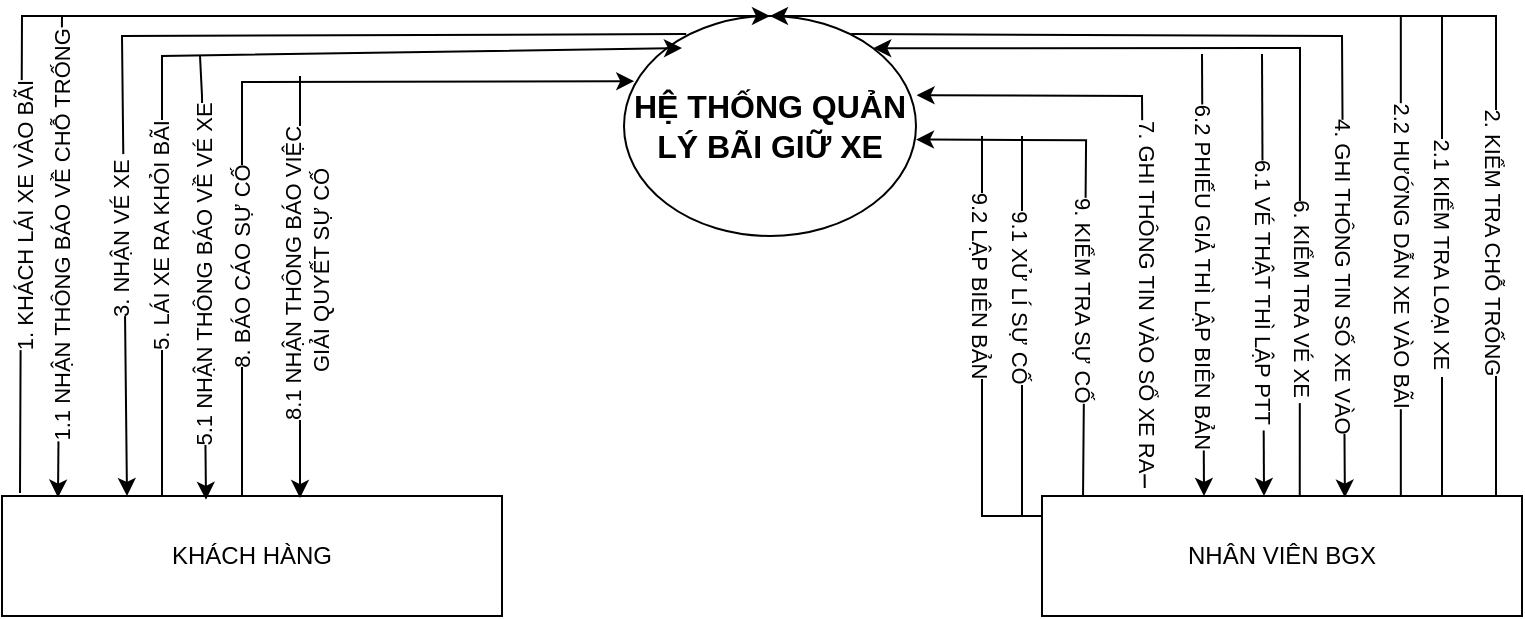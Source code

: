 <mxfile version="22.1.3" type="device">
  <diagram name="Trang-1" id="C-SVqC0SfUB_kjNo8J2u">
    <mxGraphModel dx="880" dy="468" grid="1" gridSize="10" guides="1" tooltips="1" connect="1" arrows="1" fold="1" page="1" pageScale="1" pageWidth="827" pageHeight="1169" math="0" shadow="0">
      <root>
        <mxCell id="0" />
        <mxCell id="1" parent="0" />
        <mxCell id="mazVF0UXTVQdxRNptLhf-1" value="HỆ THỐNG QUẢN LÝ BÃI GIỮ XE" style="ellipse;whiteSpace=wrap;html=1;fontSize=16;fontStyle=1" vertex="1" parent="1">
          <mxGeometry x="341" y="40" width="146" height="110" as="geometry" />
        </mxCell>
        <mxCell id="mazVF0UXTVQdxRNptLhf-2" value="KHÁCH HÀNG" style="rounded=0;whiteSpace=wrap;html=1;" vertex="1" parent="1">
          <mxGeometry x="30" y="280" width="250" height="60" as="geometry" />
        </mxCell>
        <mxCell id="mazVF0UXTVQdxRNptLhf-3" value="NHÂN VIÊN BGX" style="rounded=0;whiteSpace=wrap;html=1;" vertex="1" parent="1">
          <mxGeometry x="550" y="280" width="240" height="60" as="geometry" />
        </mxCell>
        <mxCell id="mazVF0UXTVQdxRNptLhf-5" value="" style="endArrow=classic;html=1;rounded=0;entryX=0.5;entryY=0;entryDx=0;entryDy=0;exitX=0.036;exitY=-0.026;exitDx=0;exitDy=0;exitPerimeter=0;" edge="1" parent="1" source="mazVF0UXTVQdxRNptLhf-2" target="mazVF0UXTVQdxRNptLhf-1">
          <mxGeometry width="50" height="50" relative="1" as="geometry">
            <mxPoint x="50" y="280" as="sourcePoint" />
            <mxPoint x="50" y="80" as="targetPoint" />
            <Array as="points">
              <mxPoint x="40" y="40" />
            </Array>
          </mxGeometry>
        </mxCell>
        <mxCell id="mazVF0UXTVQdxRNptLhf-6" value="1. KHÁCH LÁI XE VÀO BÃI" style="edgeLabel;html=1;align=center;verticalAlign=middle;resizable=0;points=[];rotation=-90;" vertex="1" connectable="0" parent="mazVF0UXTVQdxRNptLhf-5">
          <mxGeometry x="0.073" y="1" relative="1" as="geometry">
            <mxPoint x="-89" y="101" as="offset" />
          </mxGeometry>
        </mxCell>
        <mxCell id="mazVF0UXTVQdxRNptLhf-7" value="" style="endArrow=classic;html=1;rounded=0;entryX=0.5;entryY=0;entryDx=0;entryDy=0;" edge="1" parent="1" target="mazVF0UXTVQdxRNptLhf-1">
          <mxGeometry width="50" height="50" relative="1" as="geometry">
            <mxPoint x="777" y="280" as="sourcePoint" />
            <mxPoint x="777" y="40" as="targetPoint" />
            <Array as="points">
              <mxPoint x="777" y="40" />
            </Array>
          </mxGeometry>
        </mxCell>
        <mxCell id="mazVF0UXTVQdxRNptLhf-12" value="2. KIỂM TRA CHỖ TRỐNG" style="edgeLabel;html=1;align=center;verticalAlign=middle;resizable=0;points=[];rotation=90;" vertex="1" connectable="0" parent="mazVF0UXTVQdxRNptLhf-7">
          <mxGeometry x="-0.577" y="1" relative="1" as="geometry">
            <mxPoint as="offset" />
          </mxGeometry>
        </mxCell>
        <mxCell id="mazVF0UXTVQdxRNptLhf-15" value="" style="endArrow=none;html=1;rounded=0;" edge="1" parent="1">
          <mxGeometry width="50" height="50" relative="1" as="geometry">
            <mxPoint x="750" y="280" as="sourcePoint" />
            <mxPoint x="750" y="40" as="targetPoint" />
          </mxGeometry>
        </mxCell>
        <mxCell id="mazVF0UXTVQdxRNptLhf-16" value="2.1 KIỂM TRA LOẠI XE&amp;nbsp;" style="edgeLabel;html=1;align=center;verticalAlign=middle;resizable=0;points=[];rotation=90;" vertex="1" connectable="0" parent="mazVF0UXTVQdxRNptLhf-15">
          <mxGeometry x="0.376" relative="1" as="geometry">
            <mxPoint y="45" as="offset" />
          </mxGeometry>
        </mxCell>
        <mxCell id="mazVF0UXTVQdxRNptLhf-17" value="" style="endArrow=classic;html=1;rounded=0;exitX=0.213;exitY=0.082;exitDx=0;exitDy=0;exitPerimeter=0;entryX=0.25;entryY=0;entryDx=0;entryDy=0;" edge="1" parent="1" source="mazVF0UXTVQdxRNptLhf-1" target="mazVF0UXTVQdxRNptLhf-2">
          <mxGeometry width="50" height="50" relative="1" as="geometry">
            <mxPoint x="90" y="280" as="sourcePoint" />
            <mxPoint x="140" y="250" as="targetPoint" />
            <Array as="points">
              <mxPoint x="90" y="50" />
            </Array>
          </mxGeometry>
        </mxCell>
        <mxCell id="mazVF0UXTVQdxRNptLhf-19" value="3. NHẬN VÉ XE&amp;nbsp;" style="edgeLabel;html=1;align=center;verticalAlign=middle;resizable=0;points=[];rotation=-90;" vertex="1" connectable="0" parent="mazVF0UXTVQdxRNptLhf-17">
          <mxGeometry x="-0.502" y="-2" relative="1" as="geometry">
            <mxPoint x="-155" y="103" as="offset" />
          </mxGeometry>
        </mxCell>
        <mxCell id="mazVF0UXTVQdxRNptLhf-20" value="" style="endArrow=classic;html=1;rounded=0;entryX=0.112;entryY=0.013;entryDx=0;entryDy=0;entryPerimeter=0;" edge="1" parent="1" target="mazVF0UXTVQdxRNptLhf-2">
          <mxGeometry width="50" height="50" relative="1" as="geometry">
            <mxPoint x="60" y="40" as="sourcePoint" />
            <mxPoint x="60" y="270" as="targetPoint" />
          </mxGeometry>
        </mxCell>
        <mxCell id="mazVF0UXTVQdxRNptLhf-21" value="1.1 NHẬN THÔNG BÁO VỀ CHỖ TRỐNG" style="edgeLabel;html=1;align=center;verticalAlign=middle;resizable=0;points=[];rotation=-90;" vertex="1" connectable="0" parent="mazVF0UXTVQdxRNptLhf-20">
          <mxGeometry x="-0.18" y="1" relative="1" as="geometry">
            <mxPoint y="11" as="offset" />
          </mxGeometry>
        </mxCell>
        <mxCell id="mazVF0UXTVQdxRNptLhf-22" value="" style="endArrow=classic;html=1;rounded=0;exitX=0.777;exitY=0.082;exitDx=0;exitDy=0;exitPerimeter=0;entryX=0.631;entryY=0.013;entryDx=0;entryDy=0;entryPerimeter=0;" edge="1" parent="1" source="mazVF0UXTVQdxRNptLhf-1" target="mazVF0UXTVQdxRNptLhf-3">
          <mxGeometry width="50" height="50" relative="1" as="geometry">
            <mxPoint x="380" y="270" as="sourcePoint" />
            <mxPoint x="700" y="270" as="targetPoint" />
            <Array as="points">
              <mxPoint x="700" y="50" />
            </Array>
          </mxGeometry>
        </mxCell>
        <mxCell id="mazVF0UXTVQdxRNptLhf-23" value="4. GHI THÔNG TIN SỐ XE VÀO" style="edgeLabel;html=1;align=center;verticalAlign=middle;resizable=0;points=[];rotation=90;" vertex="1" connectable="0" parent="mazVF0UXTVQdxRNptLhf-22">
          <mxGeometry x="0.404" y="-4" relative="1" as="geometry">
            <mxPoint x="4" y="31" as="offset" />
          </mxGeometry>
        </mxCell>
        <mxCell id="mazVF0UXTVQdxRNptLhf-24" value="" style="endArrow=classic;html=1;rounded=0;" edge="1" parent="1">
          <mxGeometry width="50" height="50" relative="1" as="geometry">
            <mxPoint x="110" y="280" as="sourcePoint" />
            <mxPoint x="370" y="56" as="targetPoint" />
            <Array as="points">
              <mxPoint x="110" y="60" />
            </Array>
          </mxGeometry>
        </mxCell>
        <mxCell id="mazVF0UXTVQdxRNptLhf-25" value="5. LÁI XE RA KHỎI BÃI" style="edgeLabel;html=1;align=center;verticalAlign=middle;resizable=0;points=[];rotation=-90;" vertex="1" connectable="0" parent="mazVF0UXTVQdxRNptLhf-24">
          <mxGeometry x="-0.53" y="1" relative="1" as="geometry">
            <mxPoint y="-17" as="offset" />
          </mxGeometry>
        </mxCell>
        <mxCell id="mazVF0UXTVQdxRNptLhf-26" value="" style="endArrow=classic;html=1;rounded=0;entryX=0.408;entryY=0.032;entryDx=0;entryDy=0;entryPerimeter=0;" edge="1" parent="1" target="mazVF0UXTVQdxRNptLhf-2">
          <mxGeometry width="50" height="50" relative="1" as="geometry">
            <mxPoint x="129" y="60" as="sourcePoint" />
            <mxPoint x="430" y="220" as="targetPoint" />
            <Array as="points">
              <mxPoint x="130" y="80" />
            </Array>
          </mxGeometry>
        </mxCell>
        <mxCell id="mazVF0UXTVQdxRNptLhf-27" value="5.1 NHẬN THÔNG BÁO VỀ VÉ XE" style="edgeLabel;html=1;align=center;verticalAlign=middle;resizable=0;points=[];rotation=-90;" vertex="1" connectable="0" parent="mazVF0UXTVQdxRNptLhf-26">
          <mxGeometry x="-0.353" relative="1" as="geometry">
            <mxPoint y="38" as="offset" />
          </mxGeometry>
        </mxCell>
        <mxCell id="mazVF0UXTVQdxRNptLhf-28" value="" style="endArrow=classic;html=1;rounded=0;entryX=1;entryY=0;entryDx=0;entryDy=0;exitX=0.537;exitY=0;exitDx=0;exitDy=0;exitPerimeter=0;" edge="1" parent="1" source="mazVF0UXTVQdxRNptLhf-3" target="mazVF0UXTVQdxRNptLhf-1">
          <mxGeometry width="50" height="50" relative="1" as="geometry">
            <mxPoint x="705" y="280" as="sourcePoint" />
            <mxPoint x="755" y="230" as="targetPoint" />
            <Array as="points">
              <mxPoint x="679" y="56" />
            </Array>
          </mxGeometry>
        </mxCell>
        <mxCell id="mazVF0UXTVQdxRNptLhf-29" value="6. KIỂM TRA VÉ XE&amp;nbsp;" style="edgeLabel;html=1;align=center;verticalAlign=middle;resizable=0;points=[];rotation=90;" vertex="1" connectable="0" parent="mazVF0UXTVQdxRNptLhf-28">
          <mxGeometry x="-0.327" relative="1" as="geometry">
            <mxPoint x="1" y="49" as="offset" />
          </mxGeometry>
        </mxCell>
        <mxCell id="mazVF0UXTVQdxRNptLhf-30" value="" style="endArrow=none;html=1;rounded=0;exitX=0.5;exitY=0;exitDx=0;exitDy=0;" edge="1" parent="1">
          <mxGeometry width="50" height="50" relative="1" as="geometry">
            <mxPoint x="729.41" y="280" as="sourcePoint" />
            <mxPoint x="729.41" y="40" as="targetPoint" />
          </mxGeometry>
        </mxCell>
        <mxCell id="mazVF0UXTVQdxRNptLhf-31" value="2.2 HƯỚNG DẪN XE VÀO BÃI" style="edgeLabel;html=1;align=center;verticalAlign=middle;resizable=0;points=[];rotation=90;" vertex="1" connectable="0" parent="mazVF0UXTVQdxRNptLhf-30">
          <mxGeometry x="0.297" y="1" relative="1" as="geometry">
            <mxPoint x="2" y="35" as="offset" />
          </mxGeometry>
        </mxCell>
        <mxCell id="mazVF0UXTVQdxRNptLhf-33" value="" style="endArrow=classic;html=1;rounded=0;" edge="1" parent="1">
          <mxGeometry width="50" height="50" relative="1" as="geometry">
            <mxPoint x="660" y="59" as="sourcePoint" />
            <mxPoint x="661" y="280" as="targetPoint" />
          </mxGeometry>
        </mxCell>
        <mxCell id="mazVF0UXTVQdxRNptLhf-34" value="6.1 VÉ THẬT THÌ LẬP PTT&amp;nbsp;" style="edgeLabel;html=1;align=center;verticalAlign=middle;resizable=0;points=[];rotation=90;" vertex="1" connectable="0" parent="mazVF0UXTVQdxRNptLhf-33">
          <mxGeometry x="-0.44" y="-2" relative="1" as="geometry">
            <mxPoint x="2" y="58" as="offset" />
          </mxGeometry>
        </mxCell>
        <mxCell id="mazVF0UXTVQdxRNptLhf-35" value="" style="endArrow=classic;html=1;rounded=0;" edge="1" parent="1">
          <mxGeometry width="50" height="50" relative="1" as="geometry">
            <mxPoint x="630" y="59" as="sourcePoint" />
            <mxPoint x="631" y="280" as="targetPoint" />
          </mxGeometry>
        </mxCell>
        <mxCell id="mazVF0UXTVQdxRNptLhf-36" value="6.2 PHIẾU GIẢ THÌ LẬP BIÊN BẢN" style="edgeLabel;html=1;align=center;verticalAlign=middle;resizable=0;points=[];rotation=90;" vertex="1" connectable="0" parent="mazVF0UXTVQdxRNptLhf-35">
          <mxGeometry x="-0.44" y="-2" relative="1" as="geometry">
            <mxPoint x="2" y="49" as="offset" />
          </mxGeometry>
        </mxCell>
        <mxCell id="mazVF0UXTVQdxRNptLhf-37" value="" style="endArrow=classic;html=1;rounded=0;entryX=1.002;entryY=0.36;entryDx=0;entryDy=0;entryPerimeter=0;exitX=0.214;exitY=-0.066;exitDx=0;exitDy=0;exitPerimeter=0;" edge="1" parent="1" source="mazVF0UXTVQdxRNptLhf-3" target="mazVF0UXTVQdxRNptLhf-1">
          <mxGeometry width="50" height="50" relative="1" as="geometry">
            <mxPoint x="380" y="270" as="sourcePoint" />
            <mxPoint x="430" y="220" as="targetPoint" />
            <Array as="points">
              <mxPoint x="600" y="80" />
            </Array>
          </mxGeometry>
        </mxCell>
        <mxCell id="mazVF0UXTVQdxRNptLhf-38" value="7. GHI THÔNG TIN VÀO SỔ XE RA" style="edgeLabel;html=1;align=center;verticalAlign=middle;resizable=0;points=[];rotation=90;" vertex="1" connectable="0" parent="mazVF0UXTVQdxRNptLhf-37">
          <mxGeometry x="-0.131" y="-2" relative="1" as="geometry">
            <mxPoint y="38" as="offset" />
          </mxGeometry>
        </mxCell>
        <mxCell id="mazVF0UXTVQdxRNptLhf-39" value="" style="endArrow=classic;html=1;rounded=0;entryX=0.035;entryY=0.296;entryDx=0;entryDy=0;entryPerimeter=0;exitX=0.48;exitY=0;exitDx=0;exitDy=0;exitPerimeter=0;" edge="1" parent="1" source="mazVF0UXTVQdxRNptLhf-2" target="mazVF0UXTVQdxRNptLhf-1">
          <mxGeometry width="50" height="50" relative="1" as="geometry">
            <mxPoint x="150" y="270" as="sourcePoint" />
            <mxPoint x="430" y="220" as="targetPoint" />
            <Array as="points">
              <mxPoint x="150" y="73" />
            </Array>
          </mxGeometry>
        </mxCell>
        <mxCell id="mazVF0UXTVQdxRNptLhf-41" value="8. BÁO CÁO SỰ CỐ" style="edgeLabel;html=1;align=center;verticalAlign=middle;resizable=0;points=[];rotation=-90;" vertex="1" connectable="0" parent="mazVF0UXTVQdxRNptLhf-39">
          <mxGeometry x="-0.267" y="-3" relative="1" as="geometry">
            <mxPoint x="-3" y="33" as="offset" />
          </mxGeometry>
        </mxCell>
        <mxCell id="mazVF0UXTVQdxRNptLhf-43" value="" style="endArrow=classic;html=1;rounded=0;entryX=0.986;entryY=0.579;entryDx=0;entryDy=0;entryPerimeter=0;exitX=0.077;exitY=0.032;exitDx=0;exitDy=0;exitPerimeter=0;" edge="1" parent="1">
          <mxGeometry width="50" height="50" relative="1" as="geometry">
            <mxPoint x="570.52" y="280" as="sourcePoint" />
            <mxPoint x="486.996" y="101.77" as="targetPoint" />
            <Array as="points">
              <mxPoint x="572.04" y="102.08" />
            </Array>
          </mxGeometry>
        </mxCell>
        <mxCell id="mazVF0UXTVQdxRNptLhf-44" value="9. KIỂM TRA SỰ CỐ" style="edgeLabel;html=1;align=center;verticalAlign=middle;resizable=0;points=[];rotation=90;" vertex="1" connectable="0" parent="mazVF0UXTVQdxRNptLhf-43">
          <mxGeometry x="-0.041" y="1" relative="1" as="geometry">
            <mxPoint y="28" as="offset" />
          </mxGeometry>
        </mxCell>
        <mxCell id="mazVF0UXTVQdxRNptLhf-45" value="" style="endArrow=none;html=1;rounded=0;" edge="1" parent="1">
          <mxGeometry width="50" height="50" relative="1" as="geometry">
            <mxPoint x="550" y="290" as="sourcePoint" />
            <mxPoint x="540" y="100" as="targetPoint" />
            <Array as="points">
              <mxPoint x="540" y="290" />
            </Array>
          </mxGeometry>
        </mxCell>
        <mxCell id="mazVF0UXTVQdxRNptLhf-46" value="9.1 XỬ LÍ SỰ CỐ" style="edgeLabel;html=1;align=center;verticalAlign=middle;resizable=0;points=[];rotation=90;" vertex="1" connectable="0" parent="mazVF0UXTVQdxRNptLhf-45">
          <mxGeometry x="0.61" y="1" relative="1" as="geometry">
            <mxPoint y="41" as="offset" />
          </mxGeometry>
        </mxCell>
        <mxCell id="mazVF0UXTVQdxRNptLhf-47" value="" style="endArrow=none;html=1;rounded=0;" edge="1" parent="1">
          <mxGeometry width="50" height="50" relative="1" as="geometry">
            <mxPoint x="550" y="290" as="sourcePoint" />
            <mxPoint x="520" y="100" as="targetPoint" />
            <Array as="points">
              <mxPoint x="520" y="290" />
            </Array>
          </mxGeometry>
        </mxCell>
        <mxCell id="mazVF0UXTVQdxRNptLhf-48" value="9.2 LẬP BIÊN BẢN" style="edgeLabel;html=1;align=center;verticalAlign=middle;resizable=0;points=[];rotation=90;" vertex="1" connectable="0" parent="mazVF0UXTVQdxRNptLhf-47">
          <mxGeometry x="0.61" y="1" relative="1" as="geometry">
            <mxPoint y="31" as="offset" />
          </mxGeometry>
        </mxCell>
        <mxCell id="mazVF0UXTVQdxRNptLhf-49" value="" style="endArrow=classic;html=1;rounded=0;entryX=0.596;entryY=0.017;entryDx=0;entryDy=0;entryPerimeter=0;" edge="1" parent="1" target="mazVF0UXTVQdxRNptLhf-2">
          <mxGeometry width="50" height="50" relative="1" as="geometry">
            <mxPoint x="179" y="70" as="sourcePoint" />
            <mxPoint x="490" y="140" as="targetPoint" />
          </mxGeometry>
        </mxCell>
        <mxCell id="mazVF0UXTVQdxRNptLhf-50" value="8.1 NHẬN THÔNG BÁO VIỆC&lt;br&gt;&amp;nbsp;GIẢI QUYẾT SỰ CỐ" style="edgeLabel;html=1;align=center;verticalAlign=middle;resizable=0;points=[];rotation=-90;" vertex="1" connectable="0" parent="mazVF0UXTVQdxRNptLhf-49">
          <mxGeometry x="-0.062" y="3" relative="1" as="geometry">
            <mxPoint as="offset" />
          </mxGeometry>
        </mxCell>
      </root>
    </mxGraphModel>
  </diagram>
</mxfile>
